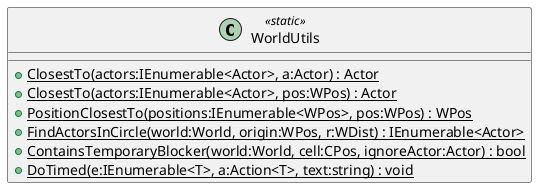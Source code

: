@startuml
class WorldUtils <<static>> {
    + {static} ClosestTo(actors:IEnumerable<Actor>, a:Actor) : Actor
    + {static} ClosestTo(actors:IEnumerable<Actor>, pos:WPos) : Actor
    + {static} PositionClosestTo(positions:IEnumerable<WPos>, pos:WPos) : WPos
    + {static} FindActorsInCircle(world:World, origin:WPos, r:WDist) : IEnumerable<Actor>
    + {static} ContainsTemporaryBlocker(world:World, cell:CPos, ignoreActor:Actor) : bool
    + {static} DoTimed(e:IEnumerable<T>, a:Action<T>, text:string) : void
}
@enduml
